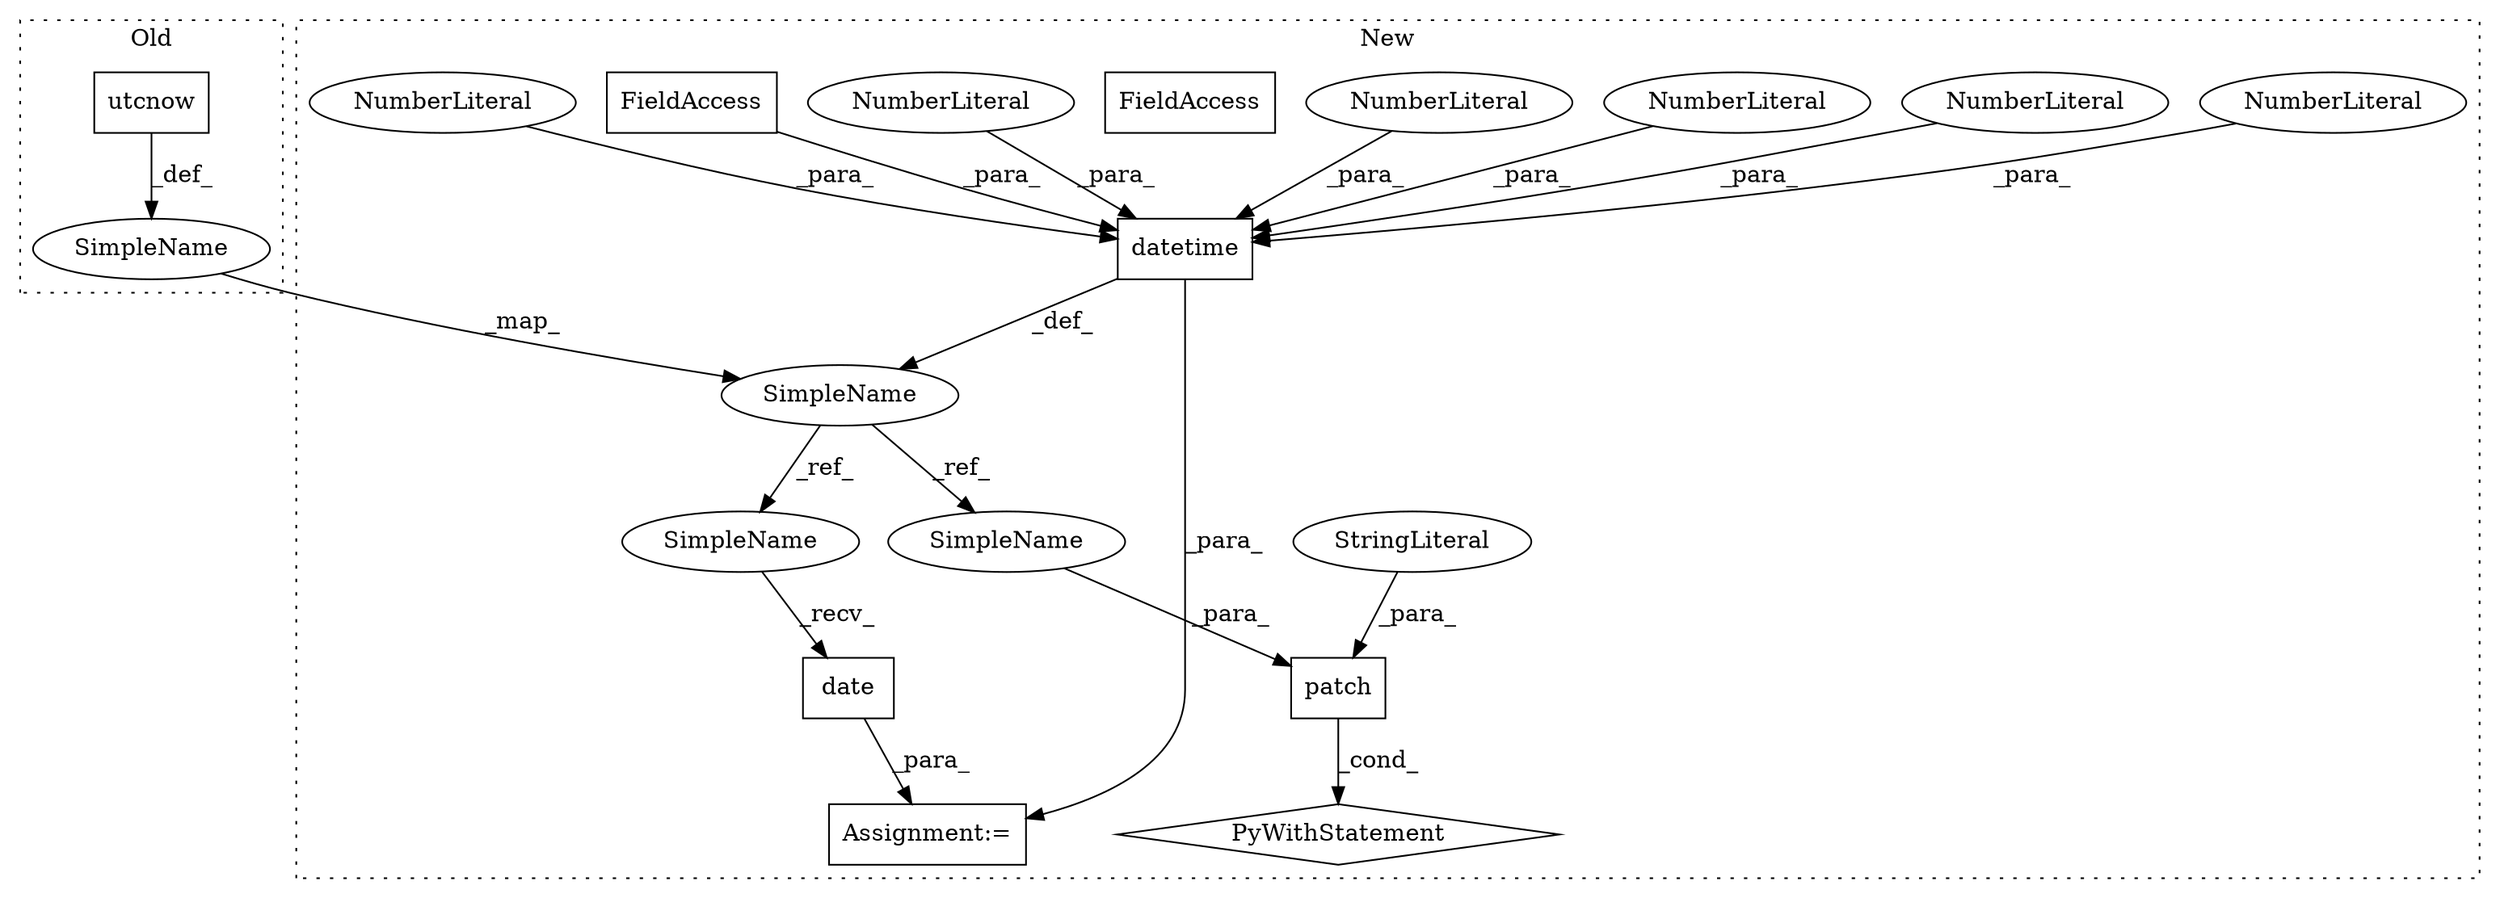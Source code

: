 digraph G {
subgraph cluster0 {
1 [label="utcnow" a="32" s="1447" l="8" shape="box"];
15 [label="SimpleName" a="42" s="1417" l="7" shape="ellipse"];
label = "Old";
style="dotted";
}
subgraph cluster1 {
2 [label="PyWithStatement" a="104" s="935,1008" l="10,2" shape="diamond"];
3 [label="patch" a="32" s="945,1007" l="6,1" shape="box"];
4 [label="StringLiteral" a="45" s="951" l="48" shape="ellipse"];
5 [label="datetime" a="32" s="878,928" l="9,1" shape="box"];
6 [label="NumberLiteral" a="34" s="887" l="4" shape="ellipse"];
7 [label="NumberLiteral" a="34" s="897" l="1" shape="ellipse"];
8 [label="NumberLiteral" a="34" s="892" l="2" shape="ellipse"];
9 [label="NumberLiteral" a="34" s="895" l="1" shape="ellipse"];
10 [label="FieldAccess" a="22" s="903" l="25" shape="box"];
11 [label="date" a="32" s="1346" l="6" shape="box"];
12 [label="NumberLiteral" a="34" s="899" l="1" shape="ellipse"];
13 [label="NumberLiteral" a="34" s="901" l="1" shape="ellipse"];
14 [label="SimpleName" a="42" s="870" l="7" shape="ellipse"];
16 [label="Assignment:=" a="7" s="1337" l="1" shape="box"];
17 [label="FieldAccess" a="22" s="903" l="25" shape="box"];
18 [label="SimpleName" a="42" s="1338" l="7" shape="ellipse"];
19 [label="SimpleName" a="42" s="1000" l="7" shape="ellipse"];
label = "New";
style="dotted";
}
1 -> 15 [label="_def_"];
3 -> 2 [label="_cond_"];
4 -> 3 [label="_para_"];
5 -> 14 [label="_def_"];
5 -> 16 [label="_para_"];
6 -> 5 [label="_para_"];
7 -> 5 [label="_para_"];
8 -> 5 [label="_para_"];
9 -> 5 [label="_para_"];
11 -> 16 [label="_para_"];
12 -> 5 [label="_para_"];
13 -> 5 [label="_para_"];
14 -> 19 [label="_ref_"];
14 -> 18 [label="_ref_"];
15 -> 14 [label="_map_"];
17 -> 5 [label="_para_"];
18 -> 11 [label="_recv_"];
19 -> 3 [label="_para_"];
}